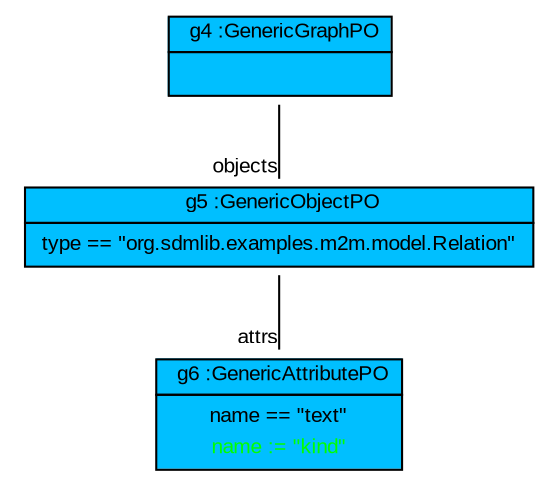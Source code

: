 graph ObjectDiagram {
   node [shape = none, fontsize = 10, fontname = "Arial"];
   edge [fontsize = 10, fontname = "Arial"];

g4 [label=<<table border='0' cellborder='1' cellspacing='0' color='black' bgcolor='deepskyblue'>  <tr> <td align='center'> <font color='black'> g4 :GenericGraphPO </font></td></tr> <tr> <td align='left'> <table border='0' cellborder='0' cellspacing='0' color='black'> <tr> <td>  </td></tr></table></td></tr></table>>];
g5 [label=<<table border='0' cellborder='1' cellspacing='0' color='black' bgcolor='deepskyblue'>  <tr> <td align='center'> <font color='black'> g5 :GenericObjectPO </font></td></tr> <tr> <td align='left'> <table border='0' cellborder='0' cellspacing='0' color='black'> <tr><td><font color='black'> type == "org.sdmlib.examples.m2m.model.Relation" </font></td></tr></table></td></tr></table>>];
g6 [label=<<table border='0' cellborder='1' cellspacing='0' color='black' bgcolor='deepskyblue'>  <tr> <td align='center'> <font color='black'> g6 :GenericAttributePO </font></td></tr> <tr> <td align='left'> <table border='0' cellborder='0' cellspacing='0' color='black'> <tr><td><font color='black'> name == "text" </font></td></tr><tr><td><font color='green'> name := "kind" </font></td></tr></table></td></tr></table>>];

g4 -- g5 [headlabel = "objects" taillabel = "" color="black" fontcolor="black"];
g5 -- g6 [headlabel = "attrs" taillabel = "" color="black" fontcolor="black"];
}
